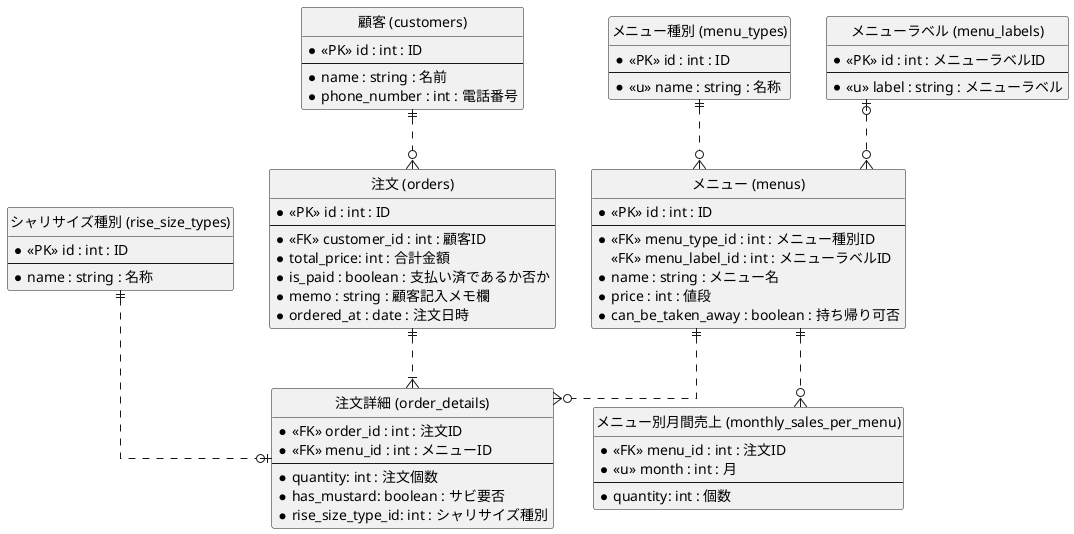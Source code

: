 @startuml sushi
 hide circle
 skinparam linetype ortho
 
 entity "メニュー (menus)" as menus {
     * <<PK>> id : int : ID
     --
     * <<FK>> menu_type_id : int : メニュー種別ID
     <<FK>> menu_label_id : int : メニューラベルID
     * name : string : メニュー名
     * price : int : 値段
     * can_be_taken_away : boolean : 持ち帰り可否
 }

 entity "メニュー種別 (menu_types)" as menu_types {
     * <<PK>> id : int : ID
     --
     * <<u>> name : string : 名称
 }

 entity "メニューラベル (menu_labels)" as menu_labels {
     * <<PK>> id : int : メニューラベルID
     --
     * <<u>> label : string : メニューラベル
 }

 entity "顧客 (customers)" as customers {
     * <<PK>> id : int : ID
     --
     * name : string : 名前
     * phone_number : int : 電話番号
 }

 entity "シャリサイズ種別 (rise_size_types)" as rise_size_types {
     * <<PK>> id : int : ID
     --
     * name : string : 名称
 }

entity "注文 (orders)" as orders {
     * <<PK>> id : int : ID
     --
     * <<FK>> customer_id : int : 顧客ID
     * total_price: int : 合計金額     
     * is_paid : boolean : 支払い済であるか否か
     * memo : string : 顧客記入メモ欄
     * ordered_at : date : 注文日時
}

 entity "注文詳細 (order_details)" as order_details {
     * <<FK>> order_id : int : 注文ID
     * <<FK>> menu_id : int : メニューID
     --
     * quantity: int : 注文個数
     * has_mustard: boolean : サビ要否
     * rise_size_type_id: int : シャリサイズ種別
 }

 entity "メニュー別月間売上 (monthly_sales_per_menu)" as monthly_sales_per_menu {
     * <<FK>> menu_id : int : 注文ID
     * <<u>> month : int : 月
     --
     * quantity: int : 個数
 }

customers ||..o{ orders
orders ||..|{ order_details
rise_size_types ||..o| order_details
menus ||..o{ order_details
menu_types ||..o{ menus
menu_labels |o..o{ menus
menus ||..o{ monthly_sales_per_menu

 @enduml
